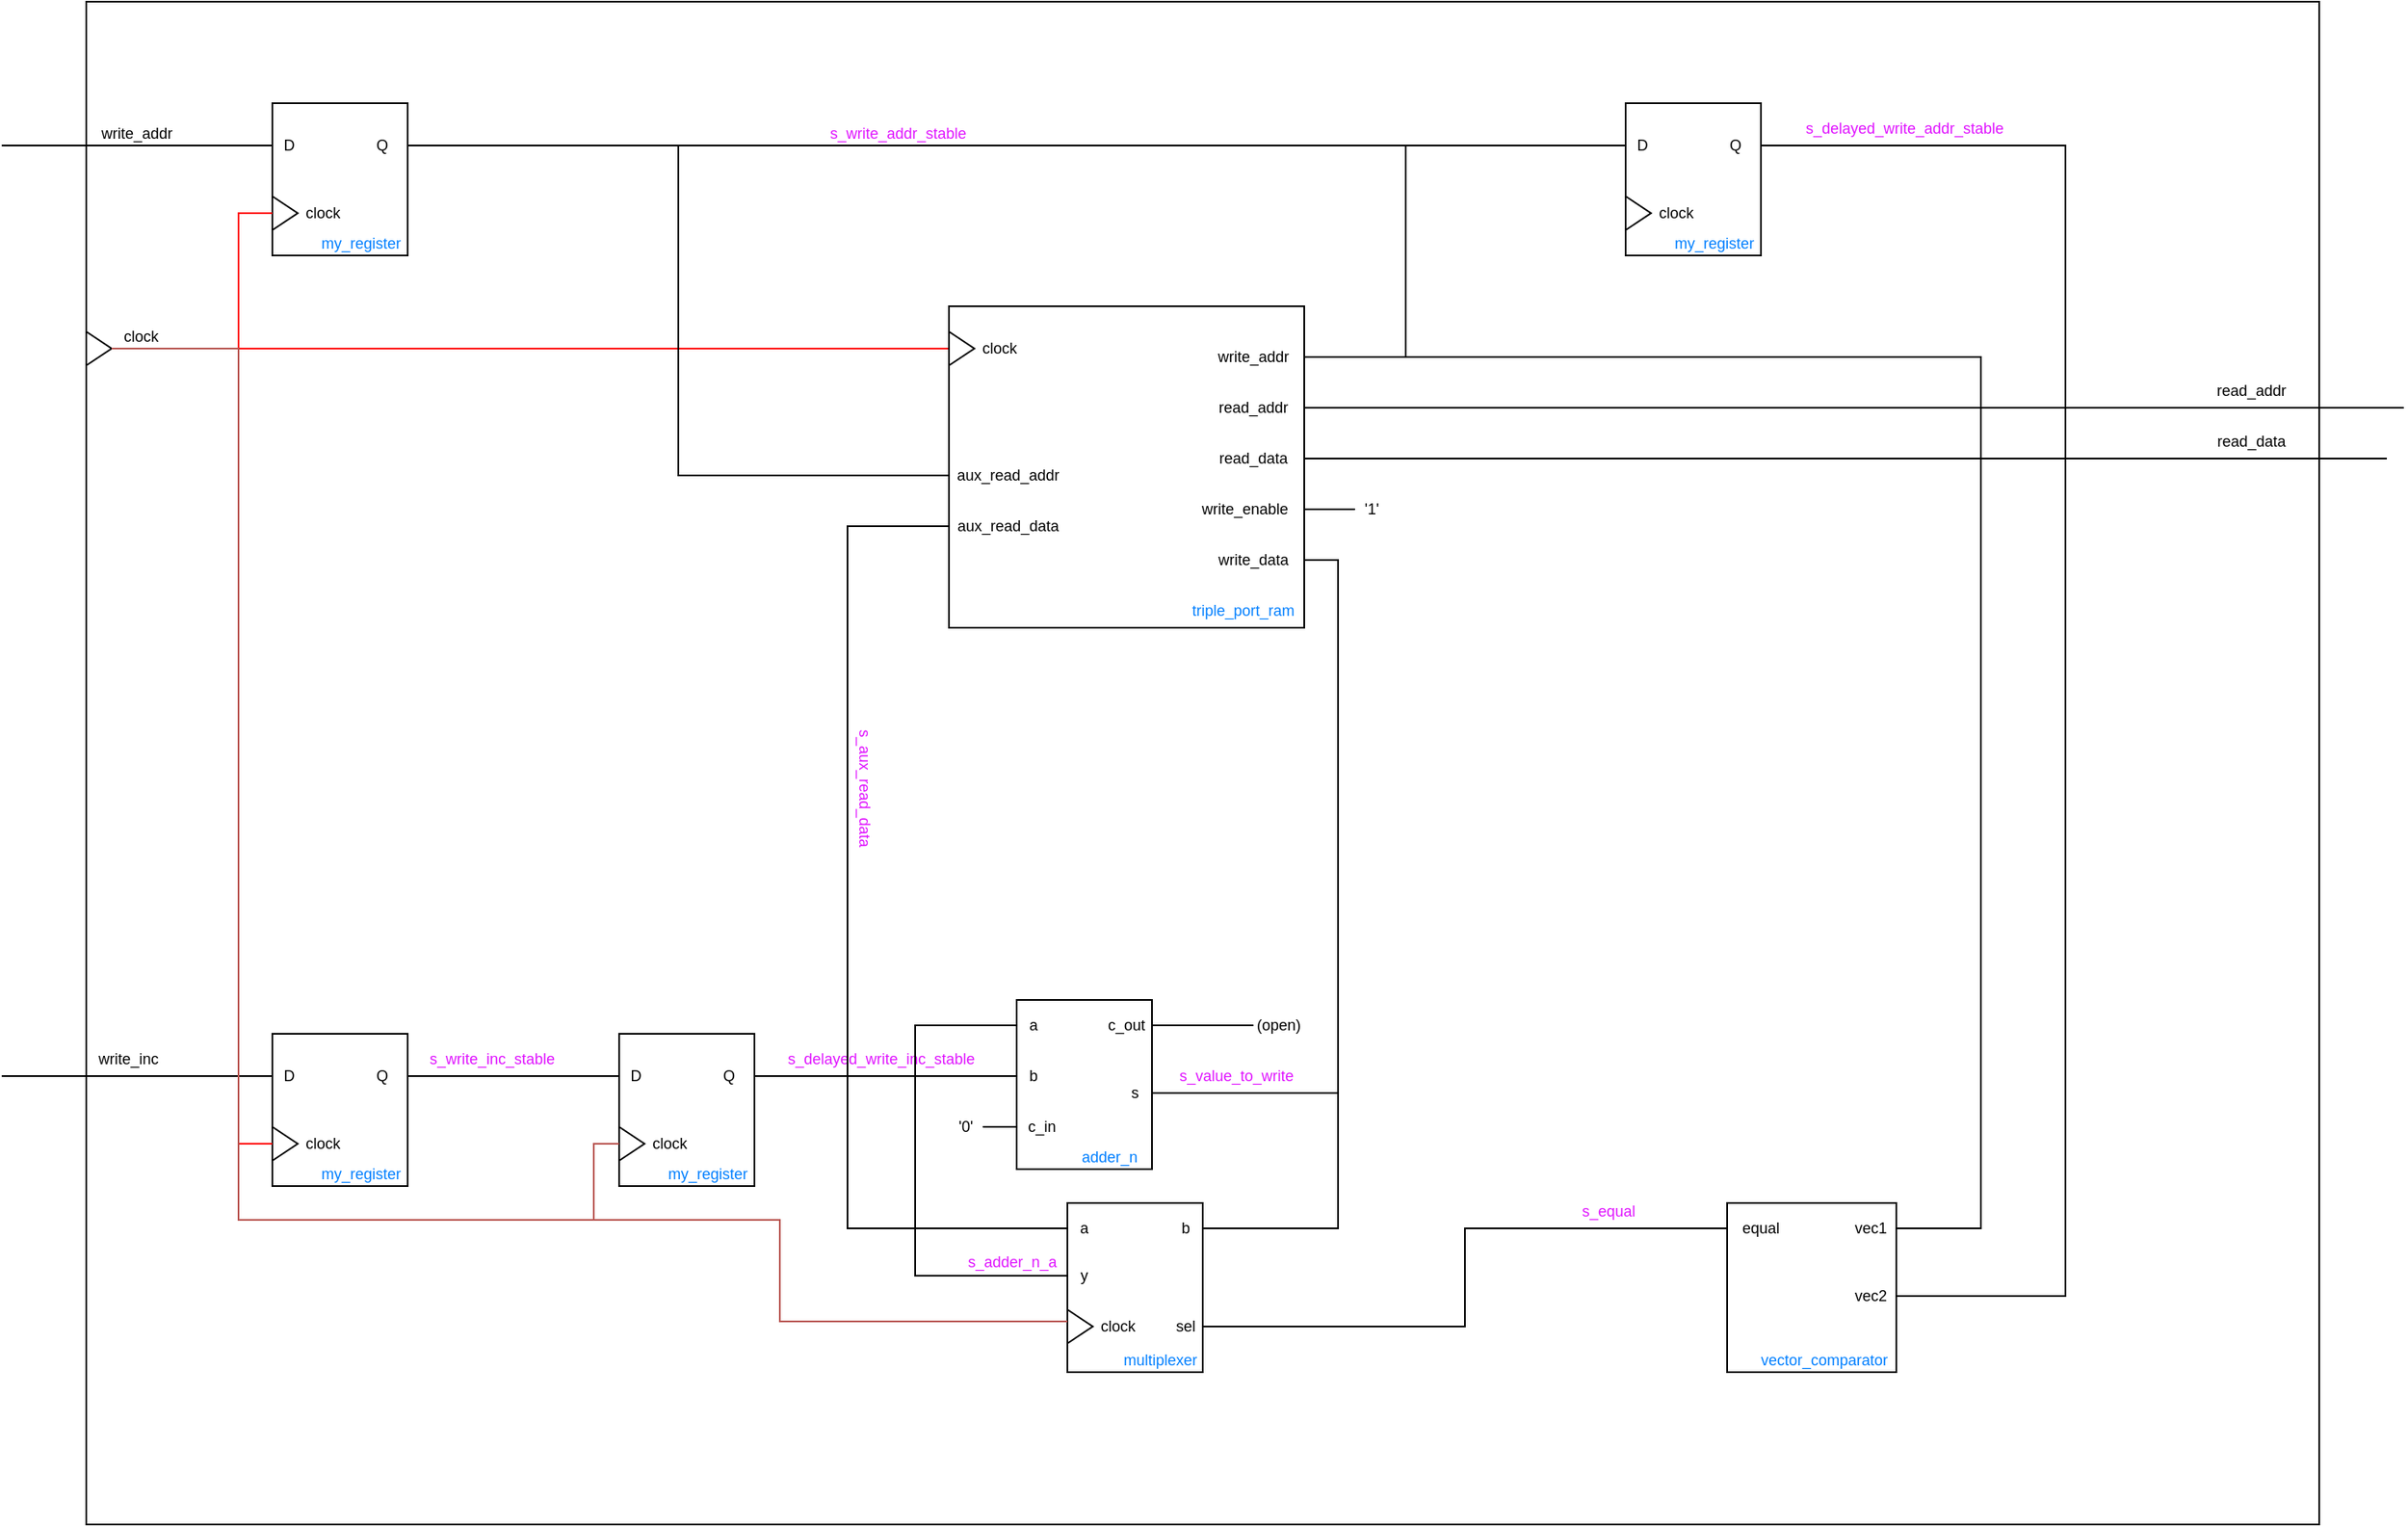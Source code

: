 <mxfile version="25.0.3">
  <diagram name="Page-1" id="bcUVMIEKa_rK9hjM4VMe">
    <mxGraphModel dx="1364" dy="766" grid="1" gridSize="10" guides="1" tooltips="1" connect="1" arrows="1" fold="1" page="1" pageScale="1" pageWidth="850" pageHeight="1100" math="0" shadow="0">
      <root>
        <mxCell id="0" />
        <mxCell id="1" parent="0" />
        <mxCell id="u02WTMG_zB_Rgp9r-icY-11" value="" style="rounded=0;whiteSpace=wrap;html=1;movable=0;resizable=0;rotatable=0;deletable=0;editable=0;locked=1;connectable=0;" parent="1" vertex="1">
          <mxGeometry x="110" y="140" width="1320" height="900" as="geometry" />
        </mxCell>
        <mxCell id="u02WTMG_zB_Rgp9r-icY-12" value="" style="group" parent="1" vertex="1" connectable="0">
          <mxGeometry x="220" y="200" width="80" height="98" as="geometry" />
        </mxCell>
        <mxCell id="u02WTMG_zB_Rgp9r-icY-1" value="" style="rounded=0;whiteSpace=wrap;html=1;" parent="u02WTMG_zB_Rgp9r-icY-12" vertex="1">
          <mxGeometry width="80" height="90" as="geometry" />
        </mxCell>
        <mxCell id="u02WTMG_zB_Rgp9r-icY-2" value="Q" style="text;html=1;align=center;verticalAlign=middle;whiteSpace=wrap;rounded=0;fontSize=9;" parent="u02WTMG_zB_Rgp9r-icY-12" vertex="1">
          <mxGeometry x="50" y="10" width="30" height="30" as="geometry" />
        </mxCell>
        <mxCell id="u02WTMG_zB_Rgp9r-icY-4" value="" style="triangle;whiteSpace=wrap;html=1;" parent="u02WTMG_zB_Rgp9r-icY-12" vertex="1">
          <mxGeometry y="55" width="15" height="20" as="geometry" />
        </mxCell>
        <mxCell id="EOWlDWaqW3UNMmOw9FuK-22" style="edgeStyle=orthogonalEdgeStyle;rounded=0;orthogonalLoop=1;jettySize=auto;html=1;endArrow=none;endFill=0;" edge="1" parent="u02WTMG_zB_Rgp9r-icY-12" source="u02WTMG_zB_Rgp9r-icY-5">
          <mxGeometry relative="1" as="geometry">
            <mxPoint x="-160" y="25" as="targetPoint" />
          </mxGeometry>
        </mxCell>
        <mxCell id="u02WTMG_zB_Rgp9r-icY-5" value="D" style="text;html=1;align=center;verticalAlign=middle;whiteSpace=wrap;rounded=0;fontSize=9;" parent="u02WTMG_zB_Rgp9r-icY-12" vertex="1">
          <mxGeometry y="10" width="20" height="30" as="geometry" />
        </mxCell>
        <mxCell id="u02WTMG_zB_Rgp9r-icY-6" value="clock" style="text;html=1;align=center;verticalAlign=middle;whiteSpace=wrap;rounded=0;fontSize=9;" parent="u02WTMG_zB_Rgp9r-icY-12" vertex="1">
          <mxGeometry x="10" y="50" width="40" height="30" as="geometry" />
        </mxCell>
        <mxCell id="u02WTMG_zB_Rgp9r-icY-9" value="my_register" style="text;html=1;align=center;verticalAlign=middle;whiteSpace=wrap;rounded=0;fontSize=9;fontColor=#007FFF;" parent="u02WTMG_zB_Rgp9r-icY-12" vertex="1">
          <mxGeometry x="25" y="68" width="55" height="30" as="geometry" />
        </mxCell>
        <mxCell id="u02WTMG_zB_Rgp9r-icY-40" value="" style="triangle;whiteSpace=wrap;html=1;" parent="1" vertex="1">
          <mxGeometry x="110" y="335" width="15" height="20" as="geometry" />
        </mxCell>
        <mxCell id="u02WTMG_zB_Rgp9r-icY-41" value="clock" style="text;html=1;align=center;verticalAlign=middle;whiteSpace=wrap;rounded=0;fontSize=9;" parent="1" vertex="1">
          <mxGeometry x="125" y="330" width="35" height="15" as="geometry" />
        </mxCell>
        <mxCell id="u02WTMG_zB_Rgp9r-icY-42" style="edgeStyle=orthogonalEdgeStyle;rounded=0;orthogonalLoop=1;jettySize=auto;html=1;endArrow=none;endFill=0;entryX=1;entryY=0.5;entryDx=0;entryDy=0;strokeColor=#FF0000;" parent="1" source="u02WTMG_zB_Rgp9r-icY-14" target="u02WTMG_zB_Rgp9r-icY-40" edge="1">
          <mxGeometry relative="1" as="geometry">
            <mxPoint x="270" y="345" as="targetPoint" />
          </mxGeometry>
        </mxCell>
        <mxCell id="u02WTMG_zB_Rgp9r-icY-44" value="" style="group" parent="1" vertex="1" connectable="0">
          <mxGeometry x="620" y="320" width="210" height="195" as="geometry" />
        </mxCell>
        <mxCell id="u02WTMG_zB_Rgp9r-icY-13" value="" style="rounded=0;whiteSpace=wrap;html=1;" parent="u02WTMG_zB_Rgp9r-icY-44" vertex="1">
          <mxGeometry width="210" height="190" as="geometry" />
        </mxCell>
        <mxCell id="u02WTMG_zB_Rgp9r-icY-14" value="" style="triangle;whiteSpace=wrap;html=1;" parent="u02WTMG_zB_Rgp9r-icY-44" vertex="1">
          <mxGeometry y="15" width="15" height="20" as="geometry" />
        </mxCell>
        <mxCell id="u02WTMG_zB_Rgp9r-icY-15" value="clock" style="text;html=1;align=center;verticalAlign=middle;whiteSpace=wrap;rounded=0;fontSize=9;" parent="u02WTMG_zB_Rgp9r-icY-44" vertex="1">
          <mxGeometry x="10" y="10" width="40" height="30" as="geometry" />
        </mxCell>
        <mxCell id="u02WTMG_zB_Rgp9r-icY-23" value="aux_read_addr" style="text;html=1;align=center;verticalAlign=middle;whiteSpace=wrap;rounded=0;fontSize=9;" parent="u02WTMG_zB_Rgp9r-icY-44" vertex="1">
          <mxGeometry y="85" width="70" height="30" as="geometry" />
        </mxCell>
        <mxCell id="u02WTMG_zB_Rgp9r-icY-24" value="aux_read_data" style="text;html=1;align=center;verticalAlign=middle;whiteSpace=wrap;rounded=0;fontSize=9;" parent="u02WTMG_zB_Rgp9r-icY-44" vertex="1">
          <mxGeometry y="115" width="70" height="30" as="geometry" />
        </mxCell>
        <mxCell id="u02WTMG_zB_Rgp9r-icY-25" value="write_addr" style="text;html=1;align=center;verticalAlign=middle;whiteSpace=wrap;rounded=0;fontSize=9;" parent="u02WTMG_zB_Rgp9r-icY-44" vertex="1">
          <mxGeometry x="150" y="15" width="60" height="30" as="geometry" />
        </mxCell>
        <mxCell id="u02WTMG_zB_Rgp9r-icY-68" style="edgeStyle=orthogonalEdgeStyle;rounded=0;orthogonalLoop=1;jettySize=auto;html=1;endArrow=none;endFill=0;" parent="u02WTMG_zB_Rgp9r-icY-44" source="u02WTMG_zB_Rgp9r-icY-26" edge="1">
          <mxGeometry relative="1" as="geometry">
            <mxPoint x="860" y="60" as="targetPoint" />
          </mxGeometry>
        </mxCell>
        <mxCell id="u02WTMG_zB_Rgp9r-icY-26" value="read_addr" style="text;html=1;align=center;verticalAlign=middle;whiteSpace=wrap;rounded=0;fontSize=9;" parent="u02WTMG_zB_Rgp9r-icY-44" vertex="1">
          <mxGeometry x="150" y="45" width="60" height="30" as="geometry" />
        </mxCell>
        <mxCell id="u02WTMG_zB_Rgp9r-icY-67" style="edgeStyle=orthogonalEdgeStyle;rounded=0;orthogonalLoop=1;jettySize=auto;html=1;endArrow=none;endFill=0;" parent="u02WTMG_zB_Rgp9r-icY-44" source="u02WTMG_zB_Rgp9r-icY-27" edge="1">
          <mxGeometry relative="1" as="geometry">
            <mxPoint x="850" y="90" as="targetPoint" />
          </mxGeometry>
        </mxCell>
        <mxCell id="u02WTMG_zB_Rgp9r-icY-27" value="read_data" style="text;html=1;align=center;verticalAlign=middle;whiteSpace=wrap;rounded=0;fontSize=9;" parent="u02WTMG_zB_Rgp9r-icY-44" vertex="1">
          <mxGeometry x="150" y="75" width="60" height="30" as="geometry" />
        </mxCell>
        <mxCell id="u02WTMG_zB_Rgp9r-icY-28" value="write_enable" style="text;html=1;align=center;verticalAlign=middle;whiteSpace=wrap;rounded=0;fontSize=9;" parent="u02WTMG_zB_Rgp9r-icY-44" vertex="1">
          <mxGeometry x="140" y="105" width="70" height="30" as="geometry" />
        </mxCell>
        <mxCell id="u02WTMG_zB_Rgp9r-icY-29" value="write_data" style="text;html=1;align=center;verticalAlign=middle;whiteSpace=wrap;rounded=0;fontSize=9;" parent="u02WTMG_zB_Rgp9r-icY-44" vertex="1">
          <mxGeometry x="150" y="135" width="60" height="30" as="geometry" />
        </mxCell>
        <mxCell id="u02WTMG_zB_Rgp9r-icY-38" value="triple_port_ram" style="text;html=1;align=center;verticalAlign=middle;whiteSpace=wrap;rounded=0;fontSize=9;fontColor=#007FFF;" parent="u02WTMG_zB_Rgp9r-icY-44" vertex="1">
          <mxGeometry x="140" y="165" width="67.5" height="30" as="geometry" />
        </mxCell>
        <mxCell id="u02WTMG_zB_Rgp9r-icY-56" value="" style="group;movable=1;resizable=1;rotatable=1;deletable=1;editable=1;locked=0;connectable=1;" parent="1" vertex="1" connectable="0">
          <mxGeometry x="220" y="750" width="80" height="98" as="geometry" />
        </mxCell>
        <mxCell id="u02WTMG_zB_Rgp9r-icY-57" value="" style="rounded=0;whiteSpace=wrap;html=1;movable=1;resizable=1;rotatable=1;deletable=1;editable=1;locked=0;connectable=1;" parent="u02WTMG_zB_Rgp9r-icY-56" vertex="1">
          <mxGeometry width="80" height="90" as="geometry" />
        </mxCell>
        <mxCell id="u02WTMG_zB_Rgp9r-icY-58" value="Q" style="text;html=1;align=center;verticalAlign=middle;whiteSpace=wrap;rounded=0;fontSize=9;" parent="u02WTMG_zB_Rgp9r-icY-56" vertex="1">
          <mxGeometry x="50" y="10" width="30" height="30" as="geometry" />
        </mxCell>
        <mxCell id="u02WTMG_zB_Rgp9r-icY-59" value="" style="triangle;whiteSpace=wrap;html=1;" parent="u02WTMG_zB_Rgp9r-icY-56" vertex="1">
          <mxGeometry y="55" width="15" height="20" as="geometry" />
        </mxCell>
        <mxCell id="u02WTMG_zB_Rgp9r-icY-118" style="edgeStyle=orthogonalEdgeStyle;rounded=0;orthogonalLoop=1;jettySize=auto;html=1;endArrow=none;endFill=0;" parent="u02WTMG_zB_Rgp9r-icY-56" source="u02WTMG_zB_Rgp9r-icY-60" edge="1">
          <mxGeometry relative="1" as="geometry">
            <mxPoint x="-160" y="25" as="targetPoint" />
          </mxGeometry>
        </mxCell>
        <mxCell id="u02WTMG_zB_Rgp9r-icY-60" value="D" style="text;html=1;align=center;verticalAlign=middle;whiteSpace=wrap;rounded=0;fontSize=9;" parent="u02WTMG_zB_Rgp9r-icY-56" vertex="1">
          <mxGeometry y="10" width="20" height="30" as="geometry" />
        </mxCell>
        <mxCell id="u02WTMG_zB_Rgp9r-icY-61" value="clock" style="text;html=1;align=center;verticalAlign=middle;whiteSpace=wrap;rounded=0;fontSize=9;" parent="u02WTMG_zB_Rgp9r-icY-56" vertex="1">
          <mxGeometry x="10" y="50" width="40" height="30" as="geometry" />
        </mxCell>
        <mxCell id="u02WTMG_zB_Rgp9r-icY-62" value="my_register" style="text;html=1;align=center;verticalAlign=middle;whiteSpace=wrap;rounded=0;fontSize=9;fontColor=#007FFF;" parent="u02WTMG_zB_Rgp9r-icY-56" vertex="1">
          <mxGeometry x="25" y="68" width="55" height="30" as="geometry" />
        </mxCell>
        <mxCell id="u02WTMG_zB_Rgp9r-icY-63" style="edgeStyle=orthogonalEdgeStyle;rounded=0;orthogonalLoop=1;jettySize=auto;html=1;entryX=1;entryY=0.5;entryDx=0;entryDy=0;endArrow=none;endFill=0;strokeColor=#FF0000;" parent="1" source="u02WTMG_zB_Rgp9r-icY-59" target="u02WTMG_zB_Rgp9r-icY-40" edge="1">
          <mxGeometry relative="1" as="geometry">
            <Array as="points">
              <mxPoint x="200" y="815" />
              <mxPoint x="200" y="345" />
            </Array>
          </mxGeometry>
        </mxCell>
        <mxCell id="u02WTMG_zB_Rgp9r-icY-66" style="edgeStyle=orthogonalEdgeStyle;rounded=0;orthogonalLoop=1;jettySize=auto;html=1;entryX=1;entryY=0.5;entryDx=0;entryDy=0;endArrow=none;endFill=0;strokeColor=#FF0000;exitX=0;exitY=0.5;exitDx=0;exitDy=0;" parent="1" source="u02WTMG_zB_Rgp9r-icY-4" target="u02WTMG_zB_Rgp9r-icY-40" edge="1">
          <mxGeometry relative="1" as="geometry">
            <Array as="points">
              <mxPoint x="200" y="265" />
              <mxPoint x="200" y="345" />
            </Array>
          </mxGeometry>
        </mxCell>
        <mxCell id="u02WTMG_zB_Rgp9r-icY-69" value="read_addr" style="text;html=1;align=center;verticalAlign=middle;whiteSpace=wrap;rounded=0;fontSize=9;" parent="1" vertex="1">
          <mxGeometry x="1360" y="355" width="60" height="30" as="geometry" />
        </mxCell>
        <mxCell id="u02WTMG_zB_Rgp9r-icY-84" value="read_data" style="text;html=1;align=center;verticalAlign=middle;whiteSpace=wrap;rounded=0;fontSize=9;" parent="1" vertex="1">
          <mxGeometry x="1360" y="385" width="60" height="30" as="geometry" />
        </mxCell>
        <mxCell id="u02WTMG_zB_Rgp9r-icY-114" value="&#39;1&#39;" style="text;html=1;align=center;verticalAlign=middle;whiteSpace=wrap;rounded=0;fontSize=9;" parent="1" vertex="1">
          <mxGeometry x="860" y="427" width="20" height="26" as="geometry" />
        </mxCell>
        <mxCell id="u02WTMG_zB_Rgp9r-icY-116" style="edgeStyle=orthogonalEdgeStyle;rounded=0;orthogonalLoop=1;jettySize=auto;html=1;entryX=0;entryY=0.5;entryDx=0;entryDy=0;endArrow=none;endFill=0;" parent="1" source="u02WTMG_zB_Rgp9r-icY-28" target="u02WTMG_zB_Rgp9r-icY-114" edge="1">
          <mxGeometry relative="1" as="geometry" />
        </mxCell>
        <mxCell id="u02WTMG_zB_Rgp9r-icY-117" style="edgeStyle=orthogonalEdgeStyle;rounded=0;orthogonalLoop=1;jettySize=auto;html=1;entryX=1;entryY=0.5;entryDx=0;entryDy=0;endArrow=none;endFill=0;" parent="1" source="u02WTMG_zB_Rgp9r-icY-23" target="u02WTMG_zB_Rgp9r-icY-2" edge="1">
          <mxGeometry relative="1" as="geometry" />
        </mxCell>
        <mxCell id="u02WTMG_zB_Rgp9r-icY-119" value="&lt;div&gt;write_inc&lt;/div&gt;" style="text;html=1;align=center;verticalAlign=middle;whiteSpace=wrap;rounded=0;fontSize=9;" parent="1" vertex="1">
          <mxGeometry x="110" y="750" width="50" height="30" as="geometry" />
        </mxCell>
        <mxCell id="u02WTMG_zB_Rgp9r-icY-131" value="&lt;font color=&quot;#e014ff&quot;&gt;s_write_inc_stable&lt;/font&gt;" style="text;html=1;align=center;verticalAlign=middle;whiteSpace=wrap;rounded=0;fontSize=9;" parent="1" vertex="1">
          <mxGeometry x="310" y="750" width="80" height="30" as="geometry" />
        </mxCell>
        <mxCell id="u02WTMG_zB_Rgp9r-icY-133" value="" style="group" parent="1" vertex="1" connectable="0">
          <mxGeometry x="425" y="750" width="80" height="98" as="geometry" />
        </mxCell>
        <mxCell id="u02WTMG_zB_Rgp9r-icY-134" value="" style="rounded=0;whiteSpace=wrap;html=1;" parent="u02WTMG_zB_Rgp9r-icY-133" vertex="1">
          <mxGeometry width="80" height="90" as="geometry" />
        </mxCell>
        <mxCell id="u02WTMG_zB_Rgp9r-icY-135" value="Q" style="text;html=1;align=center;verticalAlign=middle;whiteSpace=wrap;rounded=0;fontSize=9;" parent="u02WTMG_zB_Rgp9r-icY-133" vertex="1">
          <mxGeometry x="50" y="10" width="30" height="30" as="geometry" />
        </mxCell>
        <mxCell id="u02WTMG_zB_Rgp9r-icY-136" value="" style="triangle;whiteSpace=wrap;html=1;" parent="u02WTMG_zB_Rgp9r-icY-133" vertex="1">
          <mxGeometry y="55" width="15" height="20" as="geometry" />
        </mxCell>
        <mxCell id="u02WTMG_zB_Rgp9r-icY-138" value="D" style="text;html=1;align=center;verticalAlign=middle;whiteSpace=wrap;rounded=0;fontSize=9;" parent="u02WTMG_zB_Rgp9r-icY-133" vertex="1">
          <mxGeometry y="10" width="20" height="30" as="geometry" />
        </mxCell>
        <mxCell id="u02WTMG_zB_Rgp9r-icY-139" value="clock" style="text;html=1;align=center;verticalAlign=middle;whiteSpace=wrap;rounded=0;fontSize=9;movable=0;resizable=0;rotatable=0;deletable=0;editable=0;locked=1;connectable=0;" parent="u02WTMG_zB_Rgp9r-icY-133" vertex="1">
          <mxGeometry x="10" y="50" width="40" height="30" as="geometry" />
        </mxCell>
        <mxCell id="u02WTMG_zB_Rgp9r-icY-140" value="my_register" style="text;html=1;align=center;verticalAlign=middle;whiteSpace=wrap;rounded=0;fontSize=9;fontColor=#007FFF;" parent="u02WTMG_zB_Rgp9r-icY-133" vertex="1">
          <mxGeometry x="25" y="68" width="55" height="30" as="geometry" />
        </mxCell>
        <mxCell id="u02WTMG_zB_Rgp9r-icY-143" style="edgeStyle=orthogonalEdgeStyle;rounded=0;orthogonalLoop=1;jettySize=auto;html=1;entryX=1;entryY=0.5;entryDx=0;entryDy=0;endArrow=none;endFill=0;" parent="1" source="u02WTMG_zB_Rgp9r-icY-138" target="u02WTMG_zB_Rgp9r-icY-58" edge="1">
          <mxGeometry relative="1" as="geometry" />
        </mxCell>
        <mxCell id="u02WTMG_zB_Rgp9r-icY-144" value="" style="group" parent="1" vertex="1" connectable="0">
          <mxGeometry x="660" y="730" width="80" height="108" as="geometry" />
        </mxCell>
        <mxCell id="u02WTMG_zB_Rgp9r-icY-47" value="" style="rounded=0;whiteSpace=wrap;html=1;" parent="u02WTMG_zB_Rgp9r-icY-144" vertex="1">
          <mxGeometry width="80" height="100" as="geometry" />
        </mxCell>
        <mxCell id="u02WTMG_zB_Rgp9r-icY-48" value="c_out" style="text;html=1;align=center;verticalAlign=middle;whiteSpace=wrap;rounded=0;fontSize=9;" parent="u02WTMG_zB_Rgp9r-icY-144" vertex="1">
          <mxGeometry x="50" width="30" height="30" as="geometry" />
        </mxCell>
        <mxCell id="u02WTMG_zB_Rgp9r-icY-50" value="a" style="text;html=1;align=center;verticalAlign=middle;whiteSpace=wrap;rounded=0;fontSize=9;" parent="u02WTMG_zB_Rgp9r-icY-144" vertex="1">
          <mxGeometry width="20" height="30" as="geometry" />
        </mxCell>
        <mxCell id="u02WTMG_zB_Rgp9r-icY-52" value="adder_n" style="text;html=1;align=center;verticalAlign=middle;whiteSpace=wrap;rounded=0;fontSize=9;fontColor=#007FFF;" parent="u02WTMG_zB_Rgp9r-icY-144" vertex="1">
          <mxGeometry x="30" y="78" width="50" height="30" as="geometry" />
        </mxCell>
        <mxCell id="u02WTMG_zB_Rgp9r-icY-53" value="b" style="text;html=1;align=center;verticalAlign=middle;whiteSpace=wrap;rounded=0;fontSize=9;" parent="u02WTMG_zB_Rgp9r-icY-144" vertex="1">
          <mxGeometry y="30" width="20" height="30" as="geometry" />
        </mxCell>
        <mxCell id="u02WTMG_zB_Rgp9r-icY-54" value="c_in" style="text;html=1;align=center;verticalAlign=middle;whiteSpace=wrap;rounded=0;fontSize=9;" parent="u02WTMG_zB_Rgp9r-icY-144" vertex="1">
          <mxGeometry y="60" width="30" height="30" as="geometry" />
        </mxCell>
        <mxCell id="u02WTMG_zB_Rgp9r-icY-55" value="s" style="text;html=1;align=center;verticalAlign=middle;whiteSpace=wrap;rounded=0;fontSize=9;" parent="u02WTMG_zB_Rgp9r-icY-144" vertex="1">
          <mxGeometry x="60" y="40" width="20" height="30" as="geometry" />
        </mxCell>
        <mxCell id="u02WTMG_zB_Rgp9r-icY-145" style="edgeStyle=orthogonalEdgeStyle;rounded=0;orthogonalLoop=1;jettySize=auto;html=1;entryX=0;entryY=0.5;entryDx=0;entryDy=0;endArrow=none;endFill=0;" parent="1" source="u02WTMG_zB_Rgp9r-icY-135" target="u02WTMG_zB_Rgp9r-icY-53" edge="1">
          <mxGeometry relative="1" as="geometry" />
        </mxCell>
        <mxCell id="u02WTMG_zB_Rgp9r-icY-146" value="&lt;font color=&quot;#e014ff&quot;&gt;s_delayed_write_inc_stable&lt;/font&gt;" style="text;html=1;align=center;verticalAlign=middle;whiteSpace=wrap;rounded=0;fontSize=9;" parent="1" vertex="1">
          <mxGeometry x="520" y="750" width="120" height="30" as="geometry" />
        </mxCell>
        <mxCell id="u02WTMG_zB_Rgp9r-icY-157" value="(open)" style="text;html=1;align=center;verticalAlign=middle;whiteSpace=wrap;rounded=0;fontSize=9;" parent="1" vertex="1">
          <mxGeometry x="800" y="730" width="30" height="30" as="geometry" />
        </mxCell>
        <mxCell id="u02WTMG_zB_Rgp9r-icY-158" style="edgeStyle=orthogonalEdgeStyle;rounded=0;orthogonalLoop=1;jettySize=auto;html=1;entryX=0;entryY=0.5;entryDx=0;entryDy=0;endArrow=none;endFill=0;" parent="1" source="u02WTMG_zB_Rgp9r-icY-48" target="u02WTMG_zB_Rgp9r-icY-157" edge="1">
          <mxGeometry relative="1" as="geometry" />
        </mxCell>
        <mxCell id="EOWlDWaqW3UNMmOw9FuK-2" value="" style="group" vertex="1" connectable="0" parent="1">
          <mxGeometry x="1020" y="200" width="80" height="98" as="geometry" />
        </mxCell>
        <mxCell id="EOWlDWaqW3UNMmOw9FuK-3" value="" style="rounded=0;whiteSpace=wrap;html=1;" vertex="1" parent="EOWlDWaqW3UNMmOw9FuK-2">
          <mxGeometry width="80" height="90" as="geometry" />
        </mxCell>
        <mxCell id="EOWlDWaqW3UNMmOw9FuK-4" value="Q" style="text;html=1;align=center;verticalAlign=middle;whiteSpace=wrap;rounded=0;fontSize=9;" vertex="1" parent="EOWlDWaqW3UNMmOw9FuK-2">
          <mxGeometry x="50" y="10" width="30" height="30" as="geometry" />
        </mxCell>
        <mxCell id="EOWlDWaqW3UNMmOw9FuK-5" value="" style="triangle;whiteSpace=wrap;html=1;" vertex="1" parent="EOWlDWaqW3UNMmOw9FuK-2">
          <mxGeometry y="55" width="15" height="20" as="geometry" />
        </mxCell>
        <mxCell id="EOWlDWaqW3UNMmOw9FuK-6" value="D" style="text;html=1;align=center;verticalAlign=middle;whiteSpace=wrap;rounded=0;fontSize=9;" vertex="1" parent="EOWlDWaqW3UNMmOw9FuK-2">
          <mxGeometry y="10" width="20" height="30" as="geometry" />
        </mxCell>
        <mxCell id="EOWlDWaqW3UNMmOw9FuK-7" value="clock" style="text;html=1;align=center;verticalAlign=middle;whiteSpace=wrap;rounded=0;fontSize=9;" vertex="1" parent="EOWlDWaqW3UNMmOw9FuK-2">
          <mxGeometry x="10" y="50" width="40" height="30" as="geometry" />
        </mxCell>
        <mxCell id="EOWlDWaqW3UNMmOw9FuK-8" value="my_register" style="text;html=1;align=center;verticalAlign=middle;whiteSpace=wrap;rounded=0;fontSize=9;fontColor=#007FFF;" vertex="1" parent="EOWlDWaqW3UNMmOw9FuK-2">
          <mxGeometry x="25" y="68" width="55" height="30" as="geometry" />
        </mxCell>
        <mxCell id="EOWlDWaqW3UNMmOw9FuK-10" style="edgeStyle=orthogonalEdgeStyle;rounded=0;orthogonalLoop=1;jettySize=auto;html=1;endArrow=none;endFill=0;exitX=0;exitY=0.5;exitDx=0;exitDy=0;" edge="1" parent="1" source="EOWlDWaqW3UNMmOw9FuK-6" target="u02WTMG_zB_Rgp9r-icY-2">
          <mxGeometry relative="1" as="geometry">
            <Array as="points" />
          </mxGeometry>
        </mxCell>
        <mxCell id="EOWlDWaqW3UNMmOw9FuK-13" value="" style="group" vertex="1" connectable="0" parent="1">
          <mxGeometry x="1080" y="850" width="110" height="108" as="geometry" />
        </mxCell>
        <mxCell id="EOWlDWaqW3UNMmOw9FuK-14" value="" style="rounded=0;whiteSpace=wrap;html=1;" vertex="1" parent="EOWlDWaqW3UNMmOw9FuK-13">
          <mxGeometry width="100" height="100" as="geometry" />
        </mxCell>
        <mxCell id="EOWlDWaqW3UNMmOw9FuK-15" value="vec1" style="text;html=1;align=center;verticalAlign=middle;whiteSpace=wrap;rounded=0;fontSize=9;" vertex="1" parent="EOWlDWaqW3UNMmOw9FuK-13">
          <mxGeometry x="70" width="30" height="30" as="geometry" />
        </mxCell>
        <mxCell id="EOWlDWaqW3UNMmOw9FuK-16" value="equal" style="text;html=1;align=center;verticalAlign=middle;whiteSpace=wrap;rounded=0;fontSize=9;" vertex="1" parent="EOWlDWaqW3UNMmOw9FuK-13">
          <mxGeometry width="40" height="30" as="geometry" />
        </mxCell>
        <mxCell id="EOWlDWaqW3UNMmOw9FuK-17" value="vector_comparator" style="text;html=1;align=center;verticalAlign=middle;whiteSpace=wrap;rounded=0;fontSize=9;fontColor=#007FFF;" vertex="1" parent="EOWlDWaqW3UNMmOw9FuK-13">
          <mxGeometry x="15" y="78" width="85" height="30" as="geometry" />
        </mxCell>
        <mxCell id="EOWlDWaqW3UNMmOw9FuK-20" value="vec2" style="text;html=1;align=center;verticalAlign=middle;whiteSpace=wrap;rounded=0;fontSize=9;" vertex="1" parent="EOWlDWaqW3UNMmOw9FuK-13">
          <mxGeometry x="70" y="40" width="30" height="30" as="geometry" />
        </mxCell>
        <mxCell id="EOWlDWaqW3UNMmOw9FuK-21" style="edgeStyle=orthogonalEdgeStyle;rounded=0;orthogonalLoop=1;jettySize=auto;html=1;endArrow=none;endFill=0;entryX=1;entryY=0.5;entryDx=0;entryDy=0;" edge="1" parent="1" source="u02WTMG_zB_Rgp9r-icY-25" target="u02WTMG_zB_Rgp9r-icY-2">
          <mxGeometry relative="1" as="geometry">
            <mxPoint x="520" y="230" as="targetPoint" />
            <Array as="points">
              <mxPoint x="890" y="350" />
              <mxPoint x="890" y="225" />
            </Array>
          </mxGeometry>
        </mxCell>
        <mxCell id="EOWlDWaqW3UNMmOw9FuK-23" value="write_addr" style="text;html=1;align=center;verticalAlign=middle;whiteSpace=wrap;rounded=0;fontSize=9;" vertex="1" parent="1">
          <mxGeometry x="110" y="210" width="60" height="15" as="geometry" />
        </mxCell>
        <mxCell id="EOWlDWaqW3UNMmOw9FuK-24" value="s_write_addr_stable" style="text;html=1;align=center;verticalAlign=middle;whiteSpace=wrap;rounded=0;fontSize=9;fontColor=#E014FF;" vertex="1" parent="1">
          <mxGeometry x="530" y="202.5" width="120" height="30" as="geometry" />
        </mxCell>
        <mxCell id="EOWlDWaqW3UNMmOw9FuK-26" style="edgeStyle=orthogonalEdgeStyle;rounded=0;orthogonalLoop=1;jettySize=auto;html=1;entryX=1;entryY=0.5;entryDx=0;entryDy=0;endArrow=none;endFill=0;exitX=1;exitY=0.5;exitDx=0;exitDy=0;" edge="1" parent="1" source="EOWlDWaqW3UNMmOw9FuK-4" target="EOWlDWaqW3UNMmOw9FuK-20">
          <mxGeometry relative="1" as="geometry">
            <Array as="points">
              <mxPoint x="1280" y="225" />
              <mxPoint x="1280" y="905" />
            </Array>
          </mxGeometry>
        </mxCell>
        <mxCell id="EOWlDWaqW3UNMmOw9FuK-30" style="edgeStyle=orthogonalEdgeStyle;rounded=0;orthogonalLoop=1;jettySize=auto;html=1;entryX=0;entryY=0.5;entryDx=0;entryDy=0;endArrow=none;endFill=0;exitX=1;exitY=0.5;exitDx=0;exitDy=0;" edge="1" parent="1" source="EOWlDWaqW3UNMmOw9FuK-15" target="EOWlDWaqW3UNMmOw9FuK-6">
          <mxGeometry relative="1" as="geometry">
            <Array as="points">
              <mxPoint x="1230" y="865" />
              <mxPoint x="1230" y="350" />
              <mxPoint x="890" y="350" />
              <mxPoint x="890" y="225" />
            </Array>
          </mxGeometry>
        </mxCell>
        <mxCell id="EOWlDWaqW3UNMmOw9FuK-32" value="" style="group" vertex="1" connectable="0" parent="1">
          <mxGeometry x="690" y="850" width="80" height="108" as="geometry" />
        </mxCell>
        <mxCell id="EOWlDWaqW3UNMmOw9FuK-33" value="" style="rounded=0;whiteSpace=wrap;html=1;" vertex="1" parent="EOWlDWaqW3UNMmOw9FuK-32">
          <mxGeometry width="80" height="100" as="geometry" />
        </mxCell>
        <mxCell id="EOWlDWaqW3UNMmOw9FuK-34" value="b" style="text;html=1;align=center;verticalAlign=middle;whiteSpace=wrap;rounded=0;fontSize=9;" vertex="1" parent="EOWlDWaqW3UNMmOw9FuK-32">
          <mxGeometry x="60" width="20" height="30" as="geometry" />
        </mxCell>
        <mxCell id="EOWlDWaqW3UNMmOw9FuK-35" value="y" style="text;html=1;align=center;verticalAlign=middle;whiteSpace=wrap;rounded=0;fontSize=9;" vertex="1" parent="EOWlDWaqW3UNMmOw9FuK-32">
          <mxGeometry y="28" width="20" height="30" as="geometry" />
        </mxCell>
        <mxCell id="EOWlDWaqW3UNMmOw9FuK-36" value="multiplexer" style="text;html=1;align=center;verticalAlign=middle;whiteSpace=wrap;rounded=0;fontSize=9;fontColor=#007FFF;" vertex="1" parent="EOWlDWaqW3UNMmOw9FuK-32">
          <mxGeometry x="30" y="78" width="50" height="30" as="geometry" />
        </mxCell>
        <mxCell id="EOWlDWaqW3UNMmOw9FuK-37" value="sel" style="text;html=1;align=center;verticalAlign=middle;whiteSpace=wrap;rounded=0;fontSize=9;" vertex="1" parent="EOWlDWaqW3UNMmOw9FuK-32">
          <mxGeometry x="60" y="58" width="20" height="30" as="geometry" />
        </mxCell>
        <mxCell id="EOWlDWaqW3UNMmOw9FuK-39" value="a" style="text;html=1;align=center;verticalAlign=middle;whiteSpace=wrap;rounded=0;fontSize=9;" vertex="1" parent="EOWlDWaqW3UNMmOw9FuK-32">
          <mxGeometry width="20" height="30" as="geometry" />
        </mxCell>
        <mxCell id="EOWlDWaqW3UNMmOw9FuK-47" value="" style="triangle;whiteSpace=wrap;html=1;" vertex="1" parent="EOWlDWaqW3UNMmOw9FuK-32">
          <mxGeometry y="63" width="15" height="20" as="geometry" />
        </mxCell>
        <mxCell id="EOWlDWaqW3UNMmOw9FuK-48" value="clock" style="text;html=1;align=center;verticalAlign=middle;whiteSpace=wrap;rounded=0;fontSize=9;" vertex="1" parent="EOWlDWaqW3UNMmOw9FuK-32">
          <mxGeometry x="10" y="58" width="40" height="30" as="geometry" />
        </mxCell>
        <mxCell id="EOWlDWaqW3UNMmOw9FuK-42" style="edgeStyle=orthogonalEdgeStyle;rounded=0;orthogonalLoop=1;jettySize=auto;html=1;entryX=1;entryY=0.5;entryDx=0;entryDy=0;endArrow=none;endFill=0;" edge="1" parent="1" source="u02WTMG_zB_Rgp9r-icY-55" target="u02WTMG_zB_Rgp9r-icY-29">
          <mxGeometry relative="1" as="geometry">
            <Array as="points">
              <mxPoint x="850" y="785" />
              <mxPoint x="850" y="470" />
            </Array>
          </mxGeometry>
        </mxCell>
        <mxCell id="EOWlDWaqW3UNMmOw9FuK-43" style="edgeStyle=orthogonalEdgeStyle;rounded=0;orthogonalLoop=1;jettySize=auto;html=1;entryX=0;entryY=0.5;entryDx=0;entryDy=0;endArrow=none;endFill=0;" edge="1" parent="1" source="EOWlDWaqW3UNMmOw9FuK-35" target="u02WTMG_zB_Rgp9r-icY-50">
          <mxGeometry relative="1" as="geometry">
            <Array as="points">
              <mxPoint x="600" y="893" />
              <mxPoint x="600" y="745" />
            </Array>
          </mxGeometry>
        </mxCell>
        <mxCell id="EOWlDWaqW3UNMmOw9FuK-51" style="edgeStyle=orthogonalEdgeStyle;rounded=0;orthogonalLoop=1;jettySize=auto;html=1;entryX=1;entryY=0.5;entryDx=0;entryDy=0;endArrow=none;endFill=0;fillColor=#f8cecc;strokeColor=#b85450;" edge="1" parent="1" source="u02WTMG_zB_Rgp9r-icY-136" target="u02WTMG_zB_Rgp9r-icY-40">
          <mxGeometry relative="1" as="geometry">
            <Array as="points">
              <mxPoint x="410" y="815" />
              <mxPoint x="410" y="860" />
              <mxPoint x="200" y="860" />
              <mxPoint x="200" y="345" />
            </Array>
          </mxGeometry>
        </mxCell>
        <mxCell id="EOWlDWaqW3UNMmOw9FuK-52" style="edgeStyle=orthogonalEdgeStyle;rounded=0;orthogonalLoop=1;jettySize=auto;html=1;entryX=1;entryY=0.5;entryDx=0;entryDy=0;endArrow=none;endFill=0;fillColor=#f8cecc;strokeColor=#b85450;" edge="1" parent="1" source="EOWlDWaqW3UNMmOw9FuK-47" target="u02WTMG_zB_Rgp9r-icY-40">
          <mxGeometry relative="1" as="geometry">
            <Array as="points">
              <mxPoint x="520" y="920" />
              <mxPoint x="520" y="860" />
              <mxPoint x="200" y="860" />
              <mxPoint x="200" y="345" />
            </Array>
          </mxGeometry>
        </mxCell>
        <mxCell id="EOWlDWaqW3UNMmOw9FuK-53" value="&lt;font color=&quot;#e014ff&quot;&gt;s_value_to_write&lt;/font&gt;" style="text;html=1;align=center;verticalAlign=middle;whiteSpace=wrap;rounded=0;fontSize=9;" vertex="1" parent="1">
          <mxGeometry x="750" y="760" width="80" height="30" as="geometry" />
        </mxCell>
        <mxCell id="EOWlDWaqW3UNMmOw9FuK-55" value="&lt;font color=&quot;#e014ff&quot;&gt;s_delayed_write_addr_stable&lt;/font&gt;" style="text;html=1;align=center;verticalAlign=middle;whiteSpace=wrap;rounded=0;fontSize=9;" vertex="1" parent="1">
          <mxGeometry x="1120" y="200" width="130" height="30" as="geometry" />
        </mxCell>
        <mxCell id="EOWlDWaqW3UNMmOw9FuK-58" value="&lt;font color=&quot;#e014ff&quot;&gt;s_aux_read_data&lt;/font&gt;" style="text;html=1;align=center;verticalAlign=middle;whiteSpace=wrap;rounded=0;fontSize=9;rotation=90;" vertex="1" parent="1">
          <mxGeometry x="530" y="590" width="80" height="30" as="geometry" />
        </mxCell>
        <mxCell id="EOWlDWaqW3UNMmOw9FuK-60" value="&#39;0&#39;" style="text;html=1;align=center;verticalAlign=middle;whiteSpace=wrap;rounded=0;fontSize=9;" vertex="1" parent="1">
          <mxGeometry x="620" y="790" width="20" height="30" as="geometry" />
        </mxCell>
        <mxCell id="EOWlDWaqW3UNMmOw9FuK-61" style="edgeStyle=orthogonalEdgeStyle;rounded=0;orthogonalLoop=1;jettySize=auto;html=1;entryX=1;entryY=0.5;entryDx=0;entryDy=0;endArrow=none;endFill=0;" edge="1" parent="1" source="u02WTMG_zB_Rgp9r-icY-54" target="EOWlDWaqW3UNMmOw9FuK-60">
          <mxGeometry relative="1" as="geometry" />
        </mxCell>
        <mxCell id="EOWlDWaqW3UNMmOw9FuK-63" style="edgeStyle=orthogonalEdgeStyle;rounded=0;orthogonalLoop=1;jettySize=auto;html=1;entryX=0;entryY=0.5;entryDx=0;entryDy=0;endArrow=none;endFill=0;" edge="1" parent="1" source="EOWlDWaqW3UNMmOw9FuK-39" target="u02WTMG_zB_Rgp9r-icY-24">
          <mxGeometry relative="1" as="geometry">
            <Array as="points">
              <mxPoint x="560" y="865" />
              <mxPoint x="560" y="450" />
            </Array>
          </mxGeometry>
        </mxCell>
        <mxCell id="EOWlDWaqW3UNMmOw9FuK-64" style="edgeStyle=orthogonalEdgeStyle;rounded=0;orthogonalLoop=1;jettySize=auto;html=1;entryX=1;entryY=0.5;entryDx=0;entryDy=0;endArrow=none;endFill=0;" edge="1" parent="1" source="EOWlDWaqW3UNMmOw9FuK-34" target="u02WTMG_zB_Rgp9r-icY-55">
          <mxGeometry relative="1" as="geometry">
            <Array as="points">
              <mxPoint x="850" y="865" />
              <mxPoint x="850" y="785" />
            </Array>
          </mxGeometry>
        </mxCell>
        <mxCell id="EOWlDWaqW3UNMmOw9FuK-67" value="&lt;font color=&quot;#e014ff&quot;&gt;s_adder_n_a&lt;/font&gt;" style="text;html=1;align=center;verticalAlign=middle;whiteSpace=wrap;rounded=0;fontSize=9;" vertex="1" parent="1">
          <mxGeometry x="625" y="870" width="65" height="30" as="geometry" />
        </mxCell>
        <mxCell id="EOWlDWaqW3UNMmOw9FuK-44" style="edgeStyle=orthogonalEdgeStyle;rounded=0;orthogonalLoop=1;jettySize=auto;html=1;entryX=1;entryY=0.5;entryDx=0;entryDy=0;endArrow=none;endFill=0;exitX=0;exitY=0.5;exitDx=0;exitDy=0;" edge="1" parent="1" source="EOWlDWaqW3UNMmOw9FuK-16" target="EOWlDWaqW3UNMmOw9FuK-37">
          <mxGeometry relative="1" as="geometry">
            <mxPoint x="1050" y="733" as="sourcePoint" />
          </mxGeometry>
        </mxCell>
        <mxCell id="EOWlDWaqW3UNMmOw9FuK-57" value="&lt;font color=&quot;#e014ff&quot;&gt;s_equal&lt;/font&gt;" style="text;html=1;align=center;verticalAlign=middle;whiteSpace=wrap;rounded=0;fontSize=9;" vertex="1" parent="1">
          <mxGeometry x="980" y="840" width="60" height="30" as="geometry" />
        </mxCell>
      </root>
    </mxGraphModel>
  </diagram>
</mxfile>
